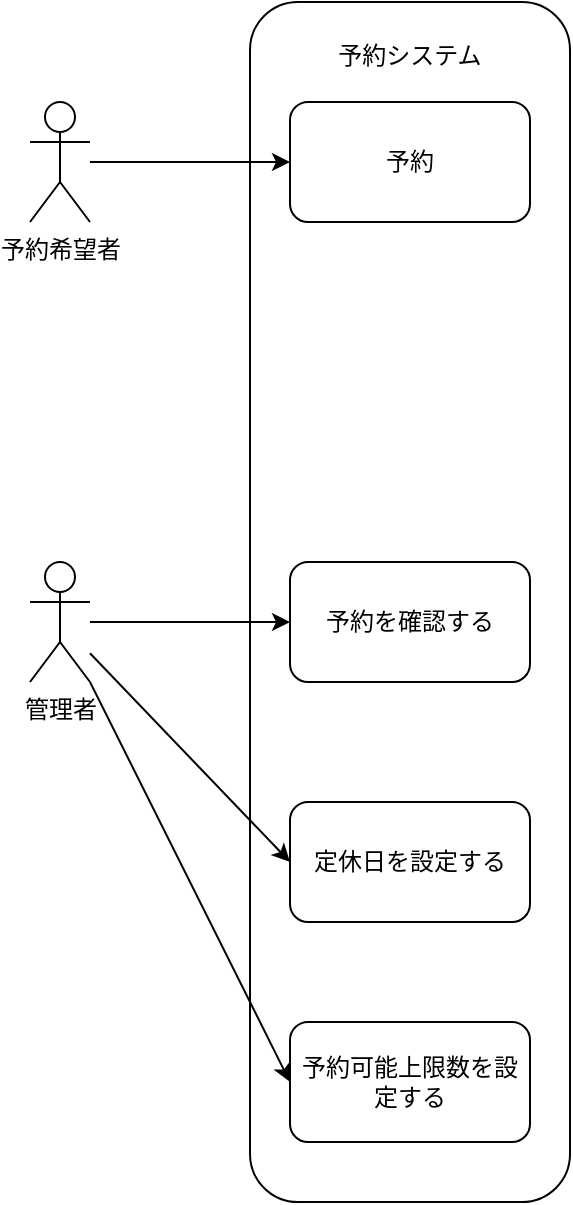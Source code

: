 <mxfile>
    <diagram id="1_Ur7C14BUBkfWFdOEhO" name="Page-1">
        <mxGraphModel dx="1159" dy="907" grid="1" gridSize="10" guides="1" tooltips="1" connect="1" arrows="1" fold="1" page="1" pageScale="1" pageWidth="850" pageHeight="1100" math="0" shadow="0">
            <root>
                <mxCell id="0"/>
                <mxCell id="1" parent="0"/>
                <mxCell id="2" value="予約希望者" style="shape=umlActor;verticalLabelPosition=bottom;verticalAlign=top;html=1;outlineConnect=0;" vertex="1" parent="1">
                    <mxGeometry x="90" y="90" width="30" height="60" as="geometry"/>
                </mxCell>
                <mxCell id="3" value="予約システム&lt;br&gt;&lt;br&gt;&lt;br&gt;&lt;br&gt;&lt;br&gt;&lt;br&gt;&lt;br&gt;&lt;br&gt;&lt;br&gt;&lt;br&gt;&lt;br&gt;&lt;br&gt;&lt;br&gt;&lt;br&gt;&lt;br&gt;&lt;br&gt;&lt;br&gt;&lt;br&gt;&lt;br&gt;&lt;br&gt;&lt;br&gt;&lt;br&gt;&lt;br&gt;&lt;br&gt;&lt;br&gt;&lt;br&gt;&lt;br&gt;&lt;br&gt;&lt;br&gt;&lt;br&gt;&lt;br&gt;&lt;br&gt;&lt;br&gt;&lt;br&gt;&lt;br&gt;&lt;br&gt;&lt;br&gt;&lt;br&gt;&lt;br&gt;" style="rounded=1;whiteSpace=wrap;html=1;align=center;" vertex="1" parent="1">
                    <mxGeometry x="200" y="40" width="160" height="600" as="geometry"/>
                </mxCell>
                <mxCell id="4" value="予約" style="rounded=1;whiteSpace=wrap;html=1;" vertex="1" parent="1">
                    <mxGeometry x="220" y="90" width="120" height="60" as="geometry"/>
                </mxCell>
                <mxCell id="5" style="edgeStyle=none;html=1;entryX=0;entryY=0.5;entryDx=0;entryDy=0;" edge="1" parent="1" source="2" target="4">
                    <mxGeometry relative="1" as="geometry"/>
                </mxCell>
                <mxCell id="13" style="edgeStyle=none;html=1;entryX=0;entryY=0.5;entryDx=0;entryDy=0;" edge="1" parent="1" source="8" target="11">
                    <mxGeometry relative="1" as="geometry"/>
                </mxCell>
                <mxCell id="14" style="edgeStyle=none;html=1;entryX=0;entryY=0.5;entryDx=0;entryDy=0;" edge="1" parent="1" source="8" target="12">
                    <mxGeometry relative="1" as="geometry"/>
                </mxCell>
                <mxCell id="16" style="edgeStyle=none;html=1;exitX=1;exitY=1;exitDx=0;exitDy=0;exitPerimeter=0;entryX=0;entryY=0.5;entryDx=0;entryDy=0;" edge="1" parent="1" source="8" target="15">
                    <mxGeometry relative="1" as="geometry"/>
                </mxCell>
                <mxCell id="8" value="管理者" style="shape=umlActor;verticalLabelPosition=bottom;verticalAlign=top;html=1;outlineConnect=0;" vertex="1" parent="1">
                    <mxGeometry x="90" y="320" width="30" height="60" as="geometry"/>
                </mxCell>
                <mxCell id="11" value="予約を確認する" style="rounded=1;whiteSpace=wrap;html=1;" vertex="1" parent="1">
                    <mxGeometry x="220" y="320" width="120" height="60" as="geometry"/>
                </mxCell>
                <mxCell id="12" value="定休日を設定する" style="rounded=1;whiteSpace=wrap;html=1;" vertex="1" parent="1">
                    <mxGeometry x="220" y="440" width="120" height="60" as="geometry"/>
                </mxCell>
                <mxCell id="15" value="予約可能上限数を設定する" style="rounded=1;whiteSpace=wrap;html=1;" vertex="1" parent="1">
                    <mxGeometry x="220" y="550" width="120" height="60" as="geometry"/>
                </mxCell>
            </root>
        </mxGraphModel>
    </diagram>
</mxfile>